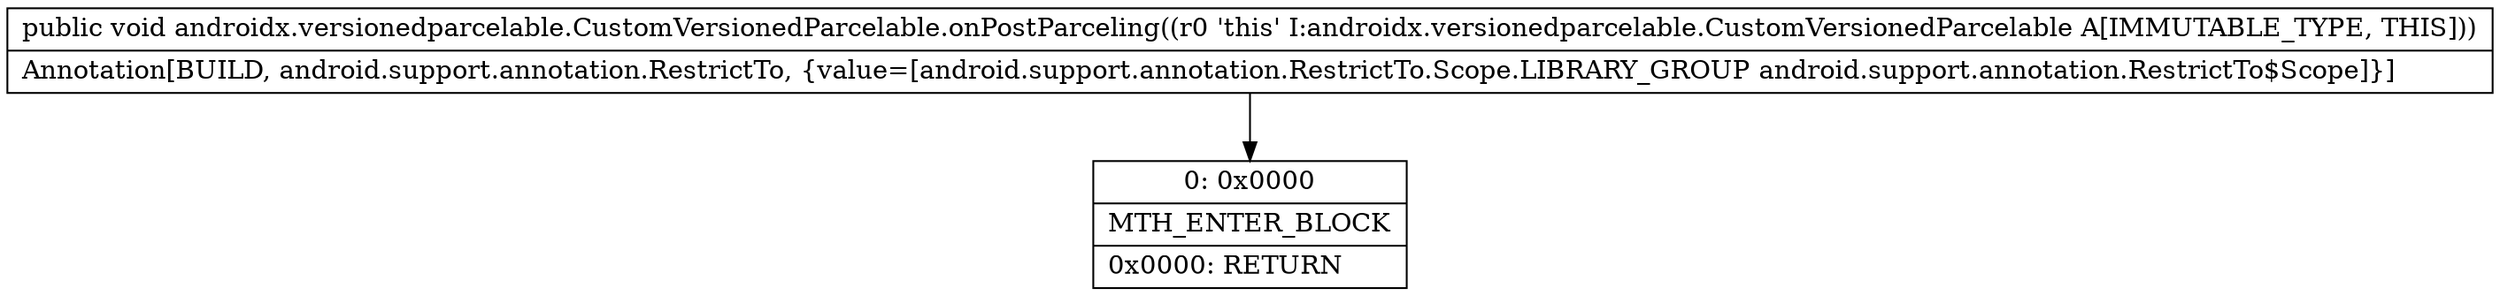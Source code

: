 digraph "CFG forandroidx.versionedparcelable.CustomVersionedParcelable.onPostParceling()V" {
Node_0 [shape=record,label="{0\:\ 0x0000|MTH_ENTER_BLOCK\l|0x0000: RETURN   \l}"];
MethodNode[shape=record,label="{public void androidx.versionedparcelable.CustomVersionedParcelable.onPostParceling((r0 'this' I:androidx.versionedparcelable.CustomVersionedParcelable A[IMMUTABLE_TYPE, THIS]))  | Annotation[BUILD, android.support.annotation.RestrictTo, \{value=[android.support.annotation.RestrictTo.Scope.LIBRARY_GROUP android.support.annotation.RestrictTo$Scope]\}]\l}"];
MethodNode -> Node_0;
}


